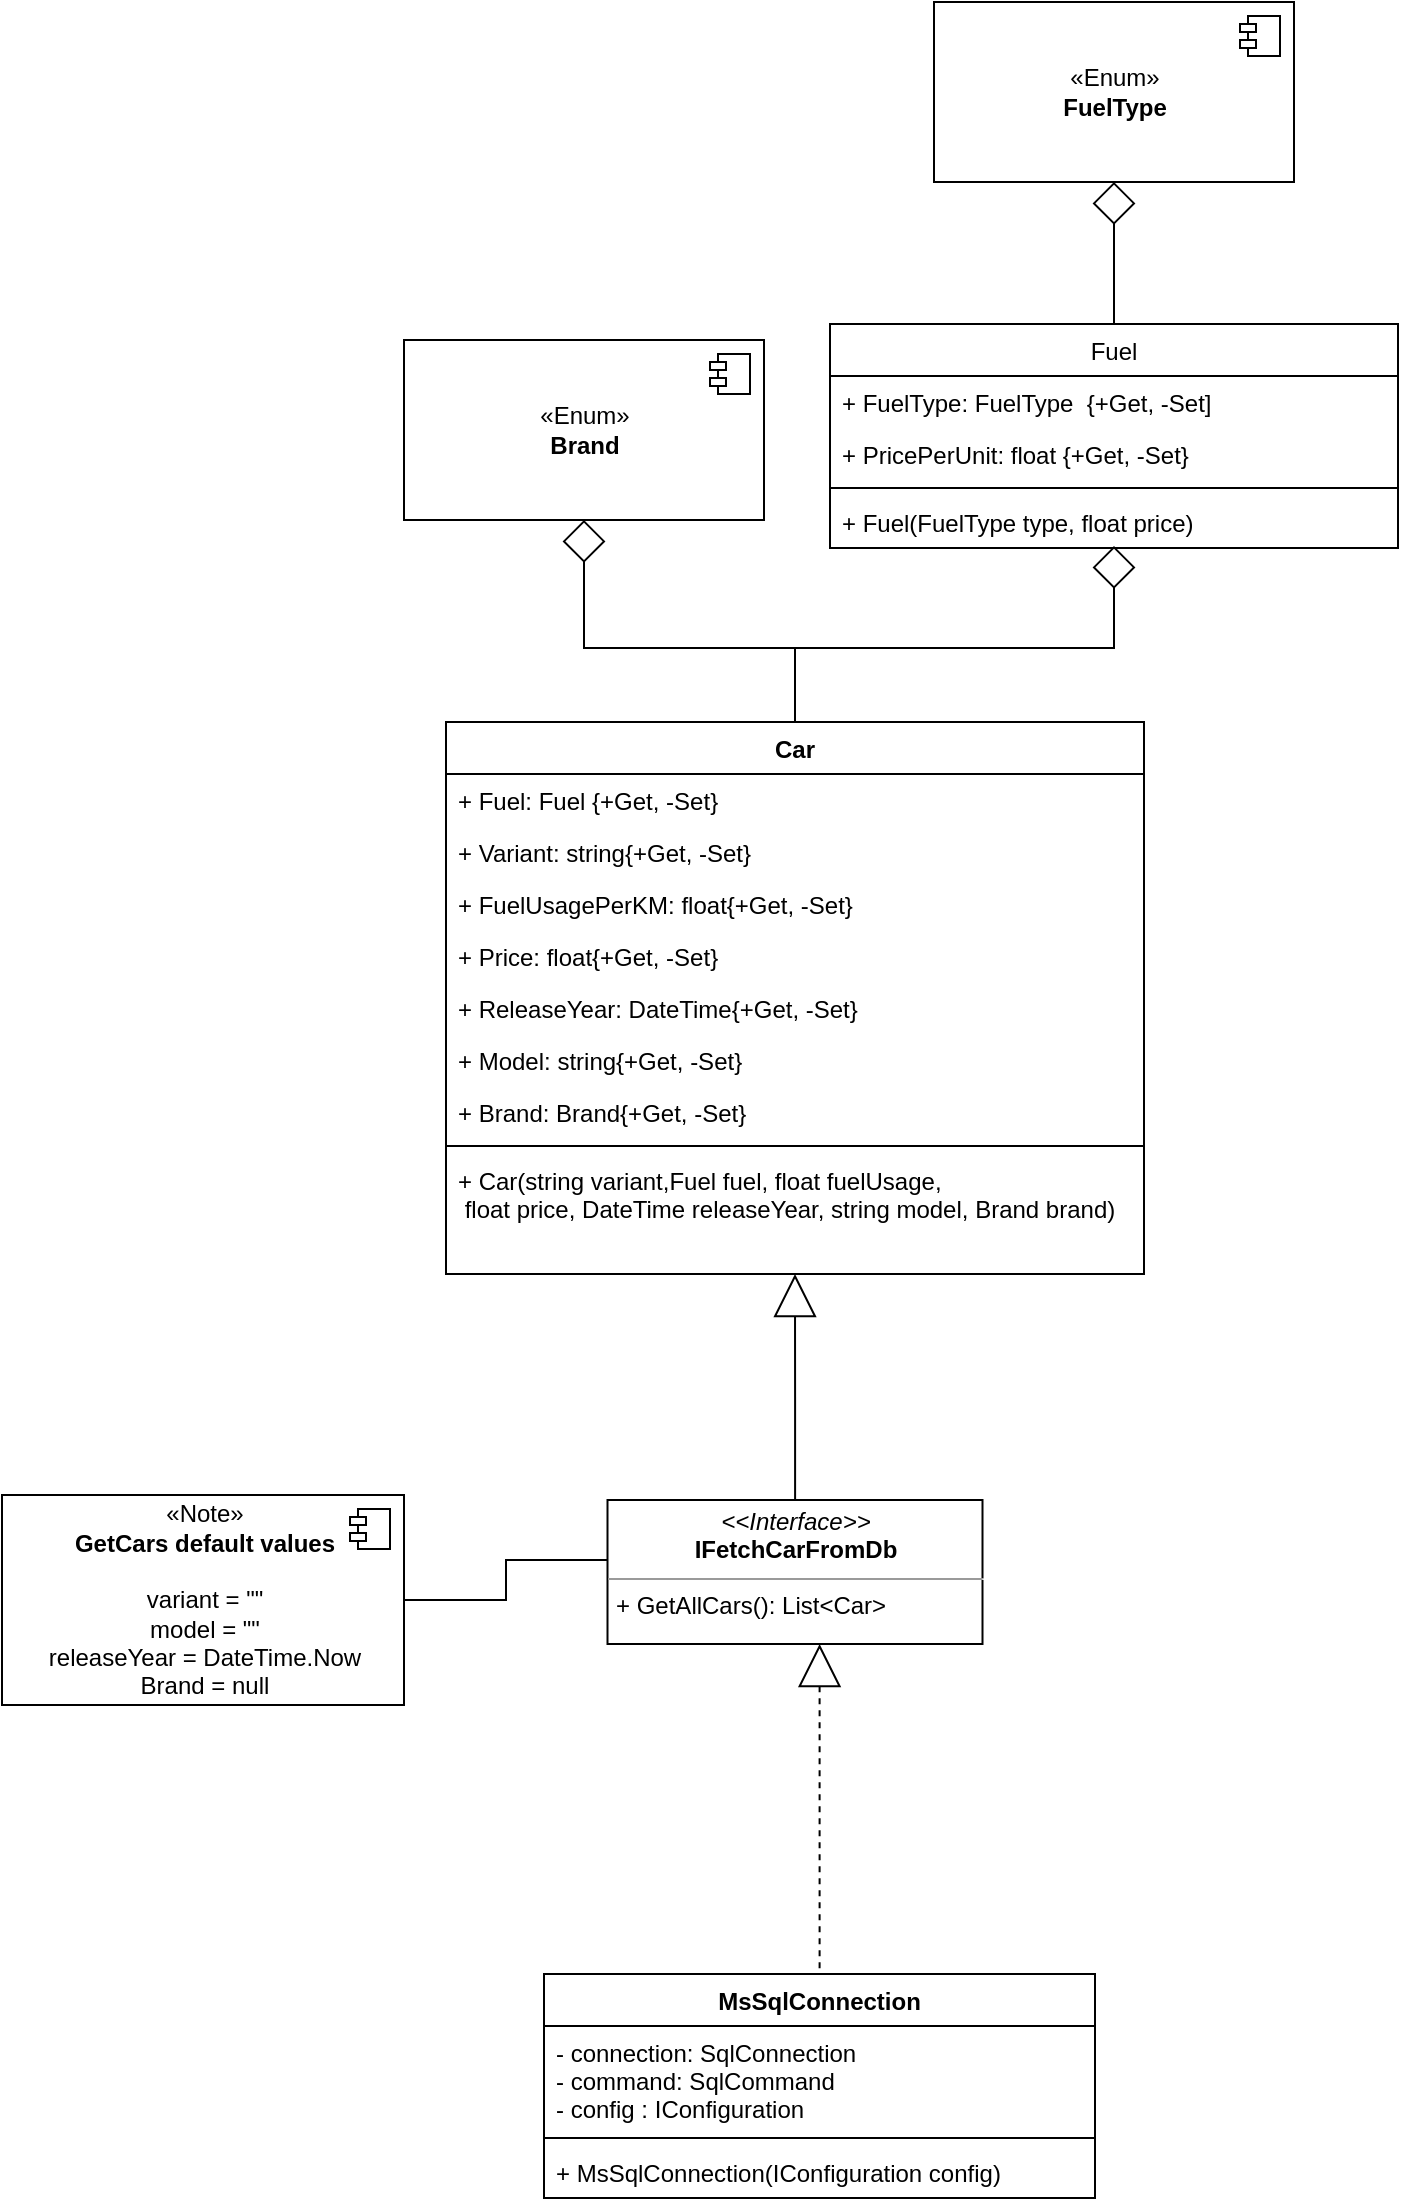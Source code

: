 <mxfile version="20.2.7" type="device"><diagram id="v-VsaoHM5ccTEmEJMMY3" name="Side-1"><mxGraphModel dx="1422" dy="794" grid="0" gridSize="10" guides="1" tooltips="1" connect="1" arrows="1" fold="1" page="1" pageScale="1" pageWidth="827" pageHeight="1169" math="0" shadow="0"><root><mxCell id="0"/><mxCell id="1" parent="0"/><mxCell id="LvV32yYILa77l-Xk1HUT-27" style="edgeStyle=orthogonalEdgeStyle;rounded=0;orthogonalLoop=1;jettySize=auto;html=1;exitX=0.5;exitY=0;exitDx=0;exitDy=0;endArrow=diamond;endFill=0;endSize=19;" parent="1" source="LvV32yYILa77l-Xk1HUT-1" target="LvV32yYILa77l-Xk1HUT-5" edge="1"><mxGeometry relative="1" as="geometry"><Array as="points"><mxPoint x="439" y="352"/><mxPoint x="333" y="352"/></Array></mxGeometry></mxCell><mxCell id="LvV32yYILa77l-Xk1HUT-28" style="edgeStyle=orthogonalEdgeStyle;rounded=0;orthogonalLoop=1;jettySize=auto;html=1;exitX=0.5;exitY=0;exitDx=0;exitDy=0;endArrow=diamond;endFill=0;endSize=19;" parent="1" edge="1"><mxGeometry relative="1" as="geometry"><mxPoint x="438.5" y="388" as="sourcePoint"/><mxPoint x="598" y="301" as="targetPoint"/><Array as="points"><mxPoint x="439" y="352"/><mxPoint x="598" y="352"/></Array></mxGeometry></mxCell><mxCell id="LvV32yYILa77l-Xk1HUT-1" value="Car" style="swimlane;fontStyle=1;align=center;verticalAlign=top;childLayout=stackLayout;horizontal=1;startSize=26;horizontalStack=0;resizeParent=1;resizeParentMax=0;resizeLast=0;collapsible=1;marginBottom=0;" parent="1" vertex="1"><mxGeometry x="264" y="389" width="349" height="276" as="geometry"/></mxCell><mxCell id="LvV32yYILa77l-Xk1HUT-2" value="+ Fuel: Fuel {+Get, -Set}" style="text;strokeColor=none;fillColor=none;align=left;verticalAlign=top;spacingLeft=4;spacingRight=4;overflow=hidden;rotatable=0;points=[[0,0.5],[1,0.5]];portConstraint=eastwest;" parent="LvV32yYILa77l-Xk1HUT-1" vertex="1"><mxGeometry y="26" width="349" height="26" as="geometry"/></mxCell><mxCell id="LvV32yYILa77l-Xk1HUT-20" value="+ Variant: string{+Get, -Set}" style="text;strokeColor=none;fillColor=none;align=left;verticalAlign=top;spacingLeft=4;spacingRight=4;overflow=hidden;rotatable=0;points=[[0,0.5],[1,0.5]];portConstraint=eastwest;" parent="LvV32yYILa77l-Xk1HUT-1" vertex="1"><mxGeometry y="52" width="349" height="26" as="geometry"/></mxCell><mxCell id="LvV32yYILa77l-Xk1HUT-21" value="+ FuelUsagePerKM: float{+Get, -Set}" style="text;strokeColor=none;fillColor=none;align=left;verticalAlign=top;spacingLeft=4;spacingRight=4;overflow=hidden;rotatable=0;points=[[0,0.5],[1,0.5]];portConstraint=eastwest;" parent="LvV32yYILa77l-Xk1HUT-1" vertex="1"><mxGeometry y="78" width="349" height="26" as="geometry"/></mxCell><mxCell id="LvV32yYILa77l-Xk1HUT-22" value="+ Price: float{+Get, -Set}" style="text;strokeColor=none;fillColor=none;align=left;verticalAlign=top;spacingLeft=4;spacingRight=4;overflow=hidden;rotatable=0;points=[[0,0.5],[1,0.5]];portConstraint=eastwest;" parent="LvV32yYILa77l-Xk1HUT-1" vertex="1"><mxGeometry y="104" width="349" height="26" as="geometry"/></mxCell><mxCell id="LvV32yYILa77l-Xk1HUT-23" value="+ ReleaseYear: DateTime{+Get, -Set}" style="text;strokeColor=none;fillColor=none;align=left;verticalAlign=top;spacingLeft=4;spacingRight=4;overflow=hidden;rotatable=0;points=[[0,0.5],[1,0.5]];portConstraint=eastwest;" parent="LvV32yYILa77l-Xk1HUT-1" vertex="1"><mxGeometry y="130" width="349" height="26" as="geometry"/></mxCell><mxCell id="LvV32yYILa77l-Xk1HUT-24" value="+ Model: string{+Get, -Set}" style="text;strokeColor=none;fillColor=none;align=left;verticalAlign=top;spacingLeft=4;spacingRight=4;overflow=hidden;rotatable=0;points=[[0,0.5],[1,0.5]];portConstraint=eastwest;" parent="LvV32yYILa77l-Xk1HUT-1" vertex="1"><mxGeometry y="156" width="349" height="26" as="geometry"/></mxCell><mxCell id="LvV32yYILa77l-Xk1HUT-25" value="+ Brand: Brand{+Get, -Set}" style="text;strokeColor=none;fillColor=none;align=left;verticalAlign=top;spacingLeft=4;spacingRight=4;overflow=hidden;rotatable=0;points=[[0,0.5],[1,0.5]];portConstraint=eastwest;" parent="LvV32yYILa77l-Xk1HUT-1" vertex="1"><mxGeometry y="182" width="349" height="26" as="geometry"/></mxCell><mxCell id="LvV32yYILa77l-Xk1HUT-3" value="" style="line;strokeWidth=1;fillColor=none;align=left;verticalAlign=middle;spacingTop=-1;spacingLeft=3;spacingRight=3;rotatable=0;labelPosition=right;points=[];portConstraint=eastwest;" parent="LvV32yYILa77l-Xk1HUT-1" vertex="1"><mxGeometry y="208" width="349" height="8" as="geometry"/></mxCell><mxCell id="LvV32yYILa77l-Xk1HUT-4" value="+ Car(string variant,Fuel fuel, float fuelUsage,&#10; float price, DateTime releaseYear, string model, Brand brand)" style="text;strokeColor=none;fillColor=none;align=left;verticalAlign=top;spacingLeft=4;spacingRight=4;overflow=hidden;rotatable=0;points=[[0,0.5],[1,0.5]];portConstraint=eastwest;" parent="LvV32yYILa77l-Xk1HUT-1" vertex="1"><mxGeometry y="216" width="349" height="60" as="geometry"/></mxCell><mxCell id="LvV32yYILa77l-Xk1HUT-5" value="«Enum»&lt;br&gt;&lt;b&gt;Brand&lt;/b&gt;" style="html=1;dropTarget=0;" parent="1" vertex="1"><mxGeometry x="243" y="198" width="180" height="90" as="geometry"/></mxCell><mxCell id="LvV32yYILa77l-Xk1HUT-6" value="" style="shape=module;jettyWidth=8;jettyHeight=4;" parent="LvV32yYILa77l-Xk1HUT-5" vertex="1"><mxGeometry x="1" width="20" height="20" relative="1" as="geometry"><mxPoint x="-27" y="7" as="offset"/></mxGeometry></mxCell><mxCell id="LvV32yYILa77l-Xk1HUT-7" value="«Enum»&lt;br&gt;&lt;b&gt;FuelType&lt;/b&gt;" style="html=1;dropTarget=0;" parent="1" vertex="1"><mxGeometry x="508" y="29" width="180" height="90" as="geometry"/></mxCell><mxCell id="LvV32yYILa77l-Xk1HUT-8" value="" style="shape=module;jettyWidth=8;jettyHeight=4;" parent="LvV32yYILa77l-Xk1HUT-7" vertex="1"><mxGeometry x="1" width="20" height="20" relative="1" as="geometry"><mxPoint x="-27" y="7" as="offset"/></mxGeometry></mxCell><mxCell id="LvV32yYILa77l-Xk1HUT-18" style="edgeStyle=orthogonalEdgeStyle;rounded=0;orthogonalLoop=1;jettySize=auto;html=1;exitX=0.5;exitY=0;exitDx=0;exitDy=0;endArrow=diamond;endFill=0;endSize=19;" parent="1" source="LvV32yYILa77l-Xk1HUT-9" target="LvV32yYILa77l-Xk1HUT-7" edge="1"><mxGeometry relative="1" as="geometry"/></mxCell><mxCell id="LvV32yYILa77l-Xk1HUT-9" value="Fuel" style="swimlane;fontStyle=0;childLayout=stackLayout;horizontal=1;startSize=26;fillColor=none;horizontalStack=0;resizeParent=1;resizeParentMax=0;resizeLast=0;collapsible=1;marginBottom=0;" parent="1" vertex="1"><mxGeometry x="456" y="190" width="284" height="112" as="geometry"/></mxCell><mxCell id="LvV32yYILa77l-Xk1HUT-10" value="+ FuelType: FuelType  {+Get, -Set]" style="text;strokeColor=none;fillColor=none;align=left;verticalAlign=top;spacingLeft=4;spacingRight=4;overflow=hidden;rotatable=0;points=[[0,0.5],[1,0.5]];portConstraint=eastwest;" parent="LvV32yYILa77l-Xk1HUT-9" vertex="1"><mxGeometry y="26" width="284" height="26" as="geometry"/></mxCell><mxCell id="LvV32yYILa77l-Xk1HUT-11" value="+ PricePerUnit: float {+Get, -Set}" style="text;strokeColor=none;fillColor=none;align=left;verticalAlign=top;spacingLeft=4;spacingRight=4;overflow=hidden;rotatable=0;points=[[0,0.5],[1,0.5]];portConstraint=eastwest;" parent="LvV32yYILa77l-Xk1HUT-9" vertex="1"><mxGeometry y="52" width="284" height="26" as="geometry"/></mxCell><mxCell id="LvV32yYILa77l-Xk1HUT-17" value="" style="line;strokeWidth=1;fillColor=none;align=left;verticalAlign=middle;spacingTop=-1;spacingLeft=3;spacingRight=3;rotatable=0;labelPosition=right;points=[];portConstraint=eastwest;" parent="LvV32yYILa77l-Xk1HUT-9" vertex="1"><mxGeometry y="78" width="284" height="8" as="geometry"/></mxCell><mxCell id="LvV32yYILa77l-Xk1HUT-16" value="+ Fuel(FuelType type, float price)" style="text;strokeColor=none;fillColor=none;align=left;verticalAlign=top;spacingLeft=4;spacingRight=4;overflow=hidden;rotatable=0;points=[[0,0.5],[1,0.5]];portConstraint=eastwest;" parent="LvV32yYILa77l-Xk1HUT-9" vertex="1"><mxGeometry y="86" width="284" height="26" as="geometry"/></mxCell><mxCell id="LvV32yYILa77l-Xk1HUT-49" style="edgeStyle=orthogonalEdgeStyle;rounded=0;orthogonalLoop=1;jettySize=auto;html=1;dashed=1;startArrow=block;startFill=0;endArrow=none;endFill=0;startSize=19;endSize=19;entryX=0.5;entryY=0;entryDx=0;entryDy=0;" parent="1" source="LvV32yYILa77l-Xk1HUT-34" target="LvV32yYILa77l-Xk1HUT-43" edge="1"><mxGeometry relative="1" as="geometry"><Array as="points"><mxPoint x="450" y="1011"/></Array></mxGeometry></mxCell><mxCell id="LvV32yYILa77l-Xk1HUT-56" style="edgeStyle=orthogonalEdgeStyle;rounded=0;orthogonalLoop=1;jettySize=auto;html=1;startArrow=none;startFill=0;endArrow=block;endFill=0;startSize=19;endSize=19;" parent="1" source="LvV32yYILa77l-Xk1HUT-34" target="LvV32yYILa77l-Xk1HUT-1" edge="1"><mxGeometry relative="1" as="geometry"><mxPoint x="407" y="406" as="targetPoint"/></mxGeometry></mxCell><mxCell id="LvV32yYILa77l-Xk1HUT-34" value="&lt;p style=&quot;margin:0px;margin-top:4px;text-align:center;&quot;&gt;&lt;i&gt;&amp;lt;&amp;lt;Interface&amp;gt;&amp;gt;&lt;/i&gt;&lt;br&gt;&lt;b&gt;IFetchCarFromDb&lt;/b&gt;&lt;/p&gt;&lt;hr size=&quot;1&quot;&gt;&lt;p style=&quot;margin:0px;margin-left:4px;&quot;&gt;&lt;/p&gt;&lt;p style=&quot;margin:0px;margin-left:4px;&quot;&gt;+ GetAllCars(&lt;span style=&quot;background-color: initial;&quot;&gt;): List&amp;lt;Car&amp;gt;&lt;/span&gt;&lt;/p&gt;" style="verticalAlign=top;align=left;overflow=fill;fontSize=12;fontFamily=Helvetica;html=1;" parent="1" vertex="1"><mxGeometry x="344.75" y="778" width="187.5" height="72" as="geometry"/></mxCell><mxCell id="LvV32yYILa77l-Xk1HUT-43" value="MsSqlConnection" style="swimlane;fontStyle=1;align=center;verticalAlign=top;childLayout=stackLayout;horizontal=1;startSize=26;horizontalStack=0;resizeParent=1;resizeParentMax=0;resizeLast=0;collapsible=1;marginBottom=0;" parent="1" vertex="1"><mxGeometry x="313" y="1015" width="275.5" height="112" as="geometry"/></mxCell><mxCell id="LvV32yYILa77l-Xk1HUT-44" value="- connection: SqlConnection&#10;- command: SqlCommand&#10;- config : IConfiguration" style="text;strokeColor=none;fillColor=none;align=left;verticalAlign=top;spacingLeft=4;spacingRight=4;overflow=hidden;rotatable=0;points=[[0,0.5],[1,0.5]];portConstraint=eastwest;" parent="LvV32yYILa77l-Xk1HUT-43" vertex="1"><mxGeometry y="26" width="275.5" height="52" as="geometry"/></mxCell><mxCell id="LvV32yYILa77l-Xk1HUT-45" value="" style="line;strokeWidth=1;fillColor=none;align=left;verticalAlign=middle;spacingTop=-1;spacingLeft=3;spacingRight=3;rotatable=0;labelPosition=right;points=[];portConstraint=eastwest;" parent="LvV32yYILa77l-Xk1HUT-43" vertex="1"><mxGeometry y="78" width="275.5" height="8" as="geometry"/></mxCell><mxCell id="LvV32yYILa77l-Xk1HUT-55" value="+ MsSqlConnection(IConfiguration config)" style="text;strokeColor=none;fillColor=none;align=left;verticalAlign=top;spacingLeft=4;spacingRight=4;overflow=hidden;rotatable=0;points=[[0,0.5],[1,0.5]];portConstraint=eastwest;" parent="LvV32yYILa77l-Xk1HUT-43" vertex="1"><mxGeometry y="86" width="275.5" height="26" as="geometry"/></mxCell><mxCell id="LvV32yYILa77l-Xk1HUT-58" style="edgeStyle=orthogonalEdgeStyle;rounded=0;orthogonalLoop=1;jettySize=auto;html=1;exitX=1;exitY=0.5;exitDx=0;exitDy=0;startArrow=none;startFill=0;endArrow=none;endFill=0;startSize=19;endSize=19;" parent="1" source="LvV32yYILa77l-Xk1HUT-50" target="LvV32yYILa77l-Xk1HUT-34" edge="1"><mxGeometry relative="1" as="geometry"><Array as="points"><mxPoint x="294" y="828"/><mxPoint x="294" y="808"/></Array></mxGeometry></mxCell><mxCell id="LvV32yYILa77l-Xk1HUT-50" value="«Note»&lt;br&gt;&lt;b&gt;GetCars default values&lt;br&gt;&lt;/b&gt;&lt;br&gt;variant = &quot;&quot;&lt;br&gt;model = &quot;&quot;&lt;br&gt;releaseYear = DateTime.Now&lt;br&gt;Brand = null" style="html=1;dropTarget=0;" parent="1" vertex="1"><mxGeometry x="42" y="775.5" width="201" height="105" as="geometry"/></mxCell><mxCell id="LvV32yYILa77l-Xk1HUT-51" value="" style="shape=module;jettyWidth=8;jettyHeight=4;" parent="LvV32yYILa77l-Xk1HUT-50" vertex="1"><mxGeometry x="1" width="20" height="20" relative="1" as="geometry"><mxPoint x="-27" y="7" as="offset"/></mxGeometry></mxCell></root></mxGraphModel></diagram></mxfile>